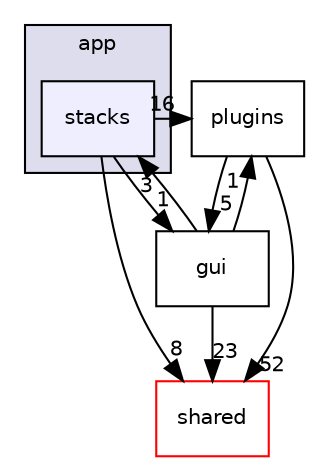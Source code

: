 digraph "ssl-vision/src/app/stacks" {
  compound=true
  node [ fontsize="10", fontname="Helvetica"];
  edge [ labelfontsize="10", labelfontname="Helvetica"];
  subgraph clusterdir_87a81216c11eee846bc186429501f36c {
    graph [ bgcolor="#ddddee", pencolor="black", label="app" fontname="Helvetica", fontsize="10", URL="dir_87a81216c11eee846bc186429501f36c.html"]
  dir_12c6e85ef130de8f472bf9f1ddf41e26 [shape=box, label="stacks", style="filled", fillcolor="#eeeeff", pencolor="black", URL="dir_12c6e85ef130de8f472bf9f1ddf41e26.html"];
  }
  dir_5cb8ea29135a4ff458a465903a4a62d2 [shape=box label="plugins" URL="dir_5cb8ea29135a4ff458a465903a4a62d2.html"];
  dir_8c4c3cdfe414cdc54b23897da338c646 [shape=box label="shared" fillcolor="white" style="filled" color="red" URL="dir_8c4c3cdfe414cdc54b23897da338c646.html"];
  dir_393ec94794a0f862d28a3dadfb20862c [shape=box label="gui" URL="dir_393ec94794a0f862d28a3dadfb20862c.html"];
  dir_5cb8ea29135a4ff458a465903a4a62d2->dir_8c4c3cdfe414cdc54b23897da338c646 [headlabel="52", labeldistance=1.5 headhref="dir_000068_000029.html"];
  dir_5cb8ea29135a4ff458a465903a4a62d2->dir_393ec94794a0f862d28a3dadfb20862c [headlabel="5", labeldistance=1.5 headhref="dir_000068_000023.html"];
  dir_393ec94794a0f862d28a3dadfb20862c->dir_5cb8ea29135a4ff458a465903a4a62d2 [headlabel="1", labeldistance=1.5 headhref="dir_000023_000068.html"];
  dir_393ec94794a0f862d28a3dadfb20862c->dir_8c4c3cdfe414cdc54b23897da338c646 [headlabel="23", labeldistance=1.5 headhref="dir_000023_000029.html"];
  dir_393ec94794a0f862d28a3dadfb20862c->dir_12c6e85ef130de8f472bf9f1ddf41e26 [headlabel="3", labeldistance=1.5 headhref="dir_000023_000069.html"];
  dir_12c6e85ef130de8f472bf9f1ddf41e26->dir_5cb8ea29135a4ff458a465903a4a62d2 [headlabel="16", labeldistance=1.5 headhref="dir_000069_000068.html"];
  dir_12c6e85ef130de8f472bf9f1ddf41e26->dir_8c4c3cdfe414cdc54b23897da338c646 [headlabel="8", labeldistance=1.5 headhref="dir_000069_000029.html"];
  dir_12c6e85ef130de8f472bf9f1ddf41e26->dir_393ec94794a0f862d28a3dadfb20862c [headlabel="1", labeldistance=1.5 headhref="dir_000069_000023.html"];
}
